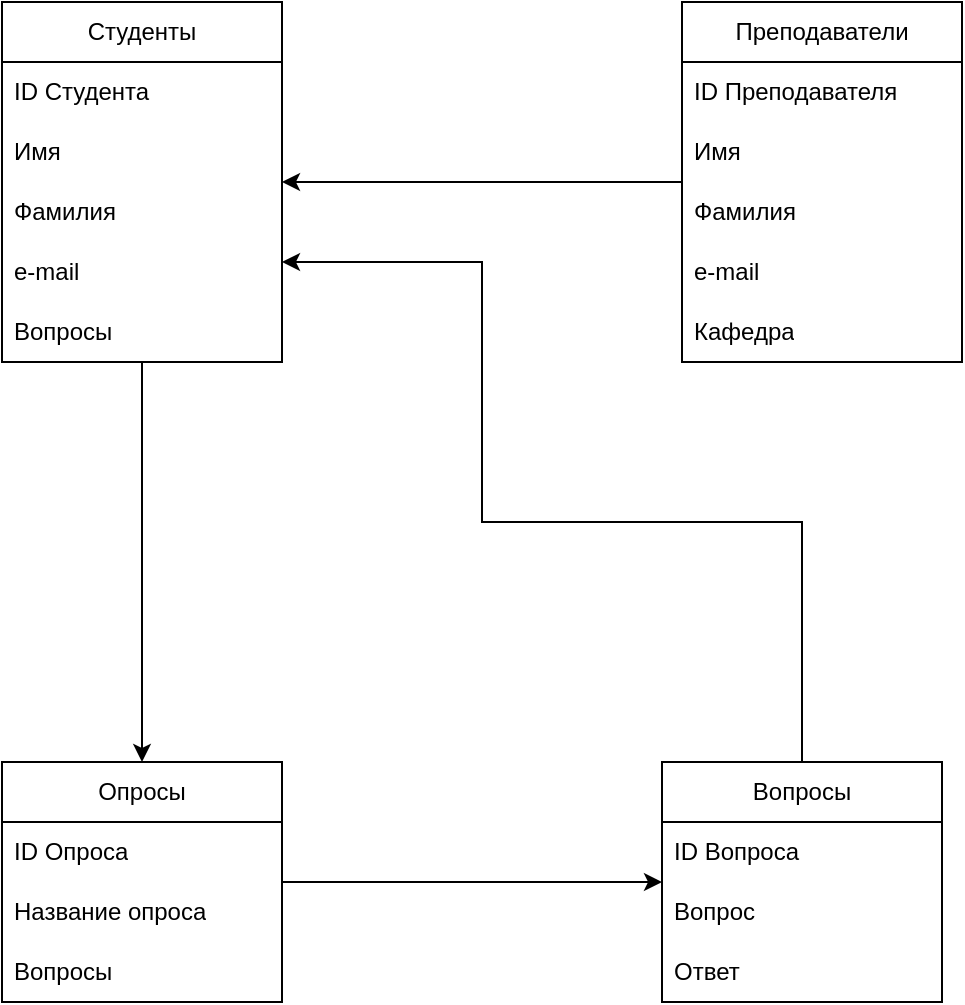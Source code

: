 <mxfile version="24.2.3" type="github">
  <diagram name="Страница — 1" id="1YBHWtFmue4tV0SimZ9K">
    <mxGraphModel dx="1434" dy="771" grid="1" gridSize="10" guides="1" tooltips="1" connect="1" arrows="1" fold="1" page="1" pageScale="1" pageWidth="827" pageHeight="1169" math="0" shadow="0">
      <root>
        <mxCell id="0" />
        <mxCell id="1" parent="0" />
        <mxCell id="uPYq_HP5nWiMfqYaPmQC-37" style="edgeStyle=orthogonalEdgeStyle;rounded=0;orthogonalLoop=1;jettySize=auto;html=1;" edge="1" parent="1" source="uPYq_HP5nWiMfqYaPmQC-1" target="uPYq_HP5nWiMfqYaPmQC-13">
          <mxGeometry relative="1" as="geometry" />
        </mxCell>
        <mxCell id="uPYq_HP5nWiMfqYaPmQC-1" value="Студенты" style="swimlane;fontStyle=0;childLayout=stackLayout;horizontal=1;startSize=30;horizontalStack=0;resizeParent=1;resizeParentMax=0;resizeLast=0;collapsible=1;marginBottom=0;whiteSpace=wrap;html=1;" vertex="1" parent="1">
          <mxGeometry x="120" y="210" width="140" height="180" as="geometry" />
        </mxCell>
        <mxCell id="uPYq_HP5nWiMfqYaPmQC-2" value="ID Студента" style="text;strokeColor=none;fillColor=none;align=left;verticalAlign=middle;spacingLeft=4;spacingRight=4;overflow=hidden;points=[[0,0.5],[1,0.5]];portConstraint=eastwest;rotatable=0;whiteSpace=wrap;html=1;" vertex="1" parent="uPYq_HP5nWiMfqYaPmQC-1">
          <mxGeometry y="30" width="140" height="30" as="geometry" />
        </mxCell>
        <mxCell id="uPYq_HP5nWiMfqYaPmQC-3" value="Имя" style="text;strokeColor=none;fillColor=none;align=left;verticalAlign=middle;spacingLeft=4;spacingRight=4;overflow=hidden;points=[[0,0.5],[1,0.5]];portConstraint=eastwest;rotatable=0;whiteSpace=wrap;html=1;" vertex="1" parent="uPYq_HP5nWiMfqYaPmQC-1">
          <mxGeometry y="60" width="140" height="30" as="geometry" />
        </mxCell>
        <mxCell id="uPYq_HP5nWiMfqYaPmQC-4" value="Фамилия" style="text;strokeColor=none;fillColor=none;align=left;verticalAlign=middle;spacingLeft=4;spacingRight=4;overflow=hidden;points=[[0,0.5],[1,0.5]];portConstraint=eastwest;rotatable=0;whiteSpace=wrap;html=1;" vertex="1" parent="uPYq_HP5nWiMfqYaPmQC-1">
          <mxGeometry y="90" width="140" height="30" as="geometry" />
        </mxCell>
        <mxCell id="uPYq_HP5nWiMfqYaPmQC-5" value="e-mail" style="text;strokeColor=none;fillColor=none;align=left;verticalAlign=middle;spacingLeft=4;spacingRight=4;overflow=hidden;points=[[0,0.5],[1,0.5]];portConstraint=eastwest;rotatable=0;whiteSpace=wrap;html=1;" vertex="1" parent="uPYq_HP5nWiMfqYaPmQC-1">
          <mxGeometry y="120" width="140" height="30" as="geometry" />
        </mxCell>
        <mxCell id="uPYq_HP5nWiMfqYaPmQC-33" value="Вопросы" style="text;strokeColor=none;fillColor=none;align=left;verticalAlign=middle;spacingLeft=4;spacingRight=4;overflow=hidden;points=[[0,0.5],[1,0.5]];portConstraint=eastwest;rotatable=0;whiteSpace=wrap;html=1;" vertex="1" parent="uPYq_HP5nWiMfqYaPmQC-1">
          <mxGeometry y="150" width="140" height="30" as="geometry" />
        </mxCell>
        <mxCell id="uPYq_HP5nWiMfqYaPmQC-7" value="Преподаватели" style="swimlane;fontStyle=0;childLayout=stackLayout;horizontal=1;startSize=30;horizontalStack=0;resizeParent=1;resizeParentMax=0;resizeLast=0;collapsible=1;marginBottom=0;whiteSpace=wrap;html=1;" vertex="1" parent="1">
          <mxGeometry x="460" y="210" width="140" height="180" as="geometry" />
        </mxCell>
        <mxCell id="uPYq_HP5nWiMfqYaPmQC-8" value="ID Преподавателя" style="text;strokeColor=none;fillColor=none;align=left;verticalAlign=middle;spacingLeft=4;spacingRight=4;overflow=hidden;points=[[0,0.5],[1,0.5]];portConstraint=eastwest;rotatable=0;whiteSpace=wrap;html=1;" vertex="1" parent="uPYq_HP5nWiMfqYaPmQC-7">
          <mxGeometry y="30" width="140" height="30" as="geometry" />
        </mxCell>
        <mxCell id="uPYq_HP5nWiMfqYaPmQC-9" value="Имя" style="text;strokeColor=none;fillColor=none;align=left;verticalAlign=middle;spacingLeft=4;spacingRight=4;overflow=hidden;points=[[0,0.5],[1,0.5]];portConstraint=eastwest;rotatable=0;whiteSpace=wrap;html=1;" vertex="1" parent="uPYq_HP5nWiMfqYaPmQC-7">
          <mxGeometry y="60" width="140" height="30" as="geometry" />
        </mxCell>
        <mxCell id="uPYq_HP5nWiMfqYaPmQC-10" value="Фамилия" style="text;strokeColor=none;fillColor=none;align=left;verticalAlign=middle;spacingLeft=4;spacingRight=4;overflow=hidden;points=[[0,0.5],[1,0.5]];portConstraint=eastwest;rotatable=0;whiteSpace=wrap;html=1;" vertex="1" parent="uPYq_HP5nWiMfqYaPmQC-7">
          <mxGeometry y="90" width="140" height="30" as="geometry" />
        </mxCell>
        <mxCell id="uPYq_HP5nWiMfqYaPmQC-11" value="e-mail" style="text;strokeColor=none;fillColor=none;align=left;verticalAlign=middle;spacingLeft=4;spacingRight=4;overflow=hidden;points=[[0,0.5],[1,0.5]];portConstraint=eastwest;rotatable=0;whiteSpace=wrap;html=1;" vertex="1" parent="uPYq_HP5nWiMfqYaPmQC-7">
          <mxGeometry y="120" width="140" height="30" as="geometry" />
        </mxCell>
        <mxCell id="uPYq_HP5nWiMfqYaPmQC-12" value="Кафедра" style="text;strokeColor=none;fillColor=none;align=left;verticalAlign=middle;spacingLeft=4;spacingRight=4;overflow=hidden;points=[[0,0.5],[1,0.5]];portConstraint=eastwest;rotatable=0;whiteSpace=wrap;html=1;" vertex="1" parent="uPYq_HP5nWiMfqYaPmQC-7">
          <mxGeometry y="150" width="140" height="30" as="geometry" />
        </mxCell>
        <mxCell id="uPYq_HP5nWiMfqYaPmQC-13" value="Опросы" style="swimlane;fontStyle=0;childLayout=stackLayout;horizontal=1;startSize=30;horizontalStack=0;resizeParent=1;resizeParentMax=0;resizeLast=0;collapsible=1;marginBottom=0;whiteSpace=wrap;html=1;" vertex="1" parent="1">
          <mxGeometry x="120" y="590" width="140" height="120" as="geometry" />
        </mxCell>
        <mxCell id="uPYq_HP5nWiMfqYaPmQC-14" value="ID Опрос&lt;span style=&quot;background-color: initial;&quot;&gt;а&lt;/span&gt;" style="text;strokeColor=none;fillColor=none;align=left;verticalAlign=middle;spacingLeft=4;spacingRight=4;overflow=hidden;points=[[0,0.5],[1,0.5]];portConstraint=eastwest;rotatable=0;whiteSpace=wrap;html=1;" vertex="1" parent="uPYq_HP5nWiMfqYaPmQC-13">
          <mxGeometry y="30" width="140" height="30" as="geometry" />
        </mxCell>
        <mxCell id="uPYq_HP5nWiMfqYaPmQC-15" value="Название опроса" style="text;strokeColor=none;fillColor=none;align=left;verticalAlign=middle;spacingLeft=4;spacingRight=4;overflow=hidden;points=[[0,0.5],[1,0.5]];portConstraint=eastwest;rotatable=0;whiteSpace=wrap;html=1;" vertex="1" parent="uPYq_HP5nWiMfqYaPmQC-13">
          <mxGeometry y="60" width="140" height="30" as="geometry" />
        </mxCell>
        <mxCell id="uPYq_HP5nWiMfqYaPmQC-22" value="Вопросы" style="text;strokeColor=none;fillColor=none;align=left;verticalAlign=middle;spacingLeft=4;spacingRight=4;overflow=hidden;points=[[0,0.5],[1,0.5]];portConstraint=eastwest;rotatable=0;whiteSpace=wrap;html=1;" vertex="1" parent="uPYq_HP5nWiMfqYaPmQC-13">
          <mxGeometry y="90" width="140" height="30" as="geometry" />
        </mxCell>
        <mxCell id="uPYq_HP5nWiMfqYaPmQC-39" style="edgeStyle=orthogonalEdgeStyle;rounded=0;orthogonalLoop=1;jettySize=auto;html=1;" edge="1" parent="1" source="uPYq_HP5nWiMfqYaPmQC-19" target="uPYq_HP5nWiMfqYaPmQC-1">
          <mxGeometry relative="1" as="geometry">
            <Array as="points">
              <mxPoint x="520" y="470" />
              <mxPoint x="360" y="470" />
              <mxPoint x="360" y="340" />
            </Array>
          </mxGeometry>
        </mxCell>
        <mxCell id="uPYq_HP5nWiMfqYaPmQC-19" value="Вопросы" style="swimlane;fontStyle=0;childLayout=stackLayout;horizontal=1;startSize=30;horizontalStack=0;resizeParent=1;resizeParentMax=0;resizeLast=0;collapsible=1;marginBottom=0;whiteSpace=wrap;html=1;" vertex="1" parent="1">
          <mxGeometry x="450" y="590" width="140" height="120" as="geometry" />
        </mxCell>
        <mxCell id="uPYq_HP5nWiMfqYaPmQC-20" value="ID Вопроса" style="text;strokeColor=none;fillColor=none;align=left;verticalAlign=middle;spacingLeft=4;spacingRight=4;overflow=hidden;points=[[0,0.5],[1,0.5]];portConstraint=eastwest;rotatable=0;whiteSpace=wrap;html=1;" vertex="1" parent="uPYq_HP5nWiMfqYaPmQC-19">
          <mxGeometry y="30" width="140" height="30" as="geometry" />
        </mxCell>
        <mxCell id="uPYq_HP5nWiMfqYaPmQC-21" value="Вопрос" style="text;strokeColor=none;fillColor=none;align=left;verticalAlign=middle;spacingLeft=4;spacingRight=4;overflow=hidden;points=[[0,0.5],[1,0.5]];portConstraint=eastwest;rotatable=0;whiteSpace=wrap;html=1;" vertex="1" parent="uPYq_HP5nWiMfqYaPmQC-19">
          <mxGeometry y="60" width="140" height="30" as="geometry" />
        </mxCell>
        <mxCell id="uPYq_HP5nWiMfqYaPmQC-23" value="Ответ" style="text;strokeColor=none;fillColor=none;align=left;verticalAlign=middle;spacingLeft=4;spacingRight=4;overflow=hidden;points=[[0,0.5],[1,0.5]];portConstraint=eastwest;rotatable=0;whiteSpace=wrap;html=1;" vertex="1" parent="uPYq_HP5nWiMfqYaPmQC-19">
          <mxGeometry y="90" width="140" height="30" as="geometry" />
        </mxCell>
        <mxCell id="uPYq_HP5nWiMfqYaPmQC-36" style="edgeStyle=orthogonalEdgeStyle;rounded=0;orthogonalLoop=1;jettySize=auto;html=1;" edge="1" parent="1" source="uPYq_HP5nWiMfqYaPmQC-13" target="uPYq_HP5nWiMfqYaPmQC-19">
          <mxGeometry relative="1" as="geometry" />
        </mxCell>
        <mxCell id="uPYq_HP5nWiMfqYaPmQC-40" style="edgeStyle=orthogonalEdgeStyle;rounded=0;orthogonalLoop=1;jettySize=auto;html=1;" edge="1" parent="1" source="uPYq_HP5nWiMfqYaPmQC-10" target="uPYq_HP5nWiMfqYaPmQC-1">
          <mxGeometry relative="1" as="geometry">
            <Array as="points">
              <mxPoint x="410" y="300" />
              <mxPoint x="410" y="300" />
            </Array>
          </mxGeometry>
        </mxCell>
      </root>
    </mxGraphModel>
  </diagram>
</mxfile>
